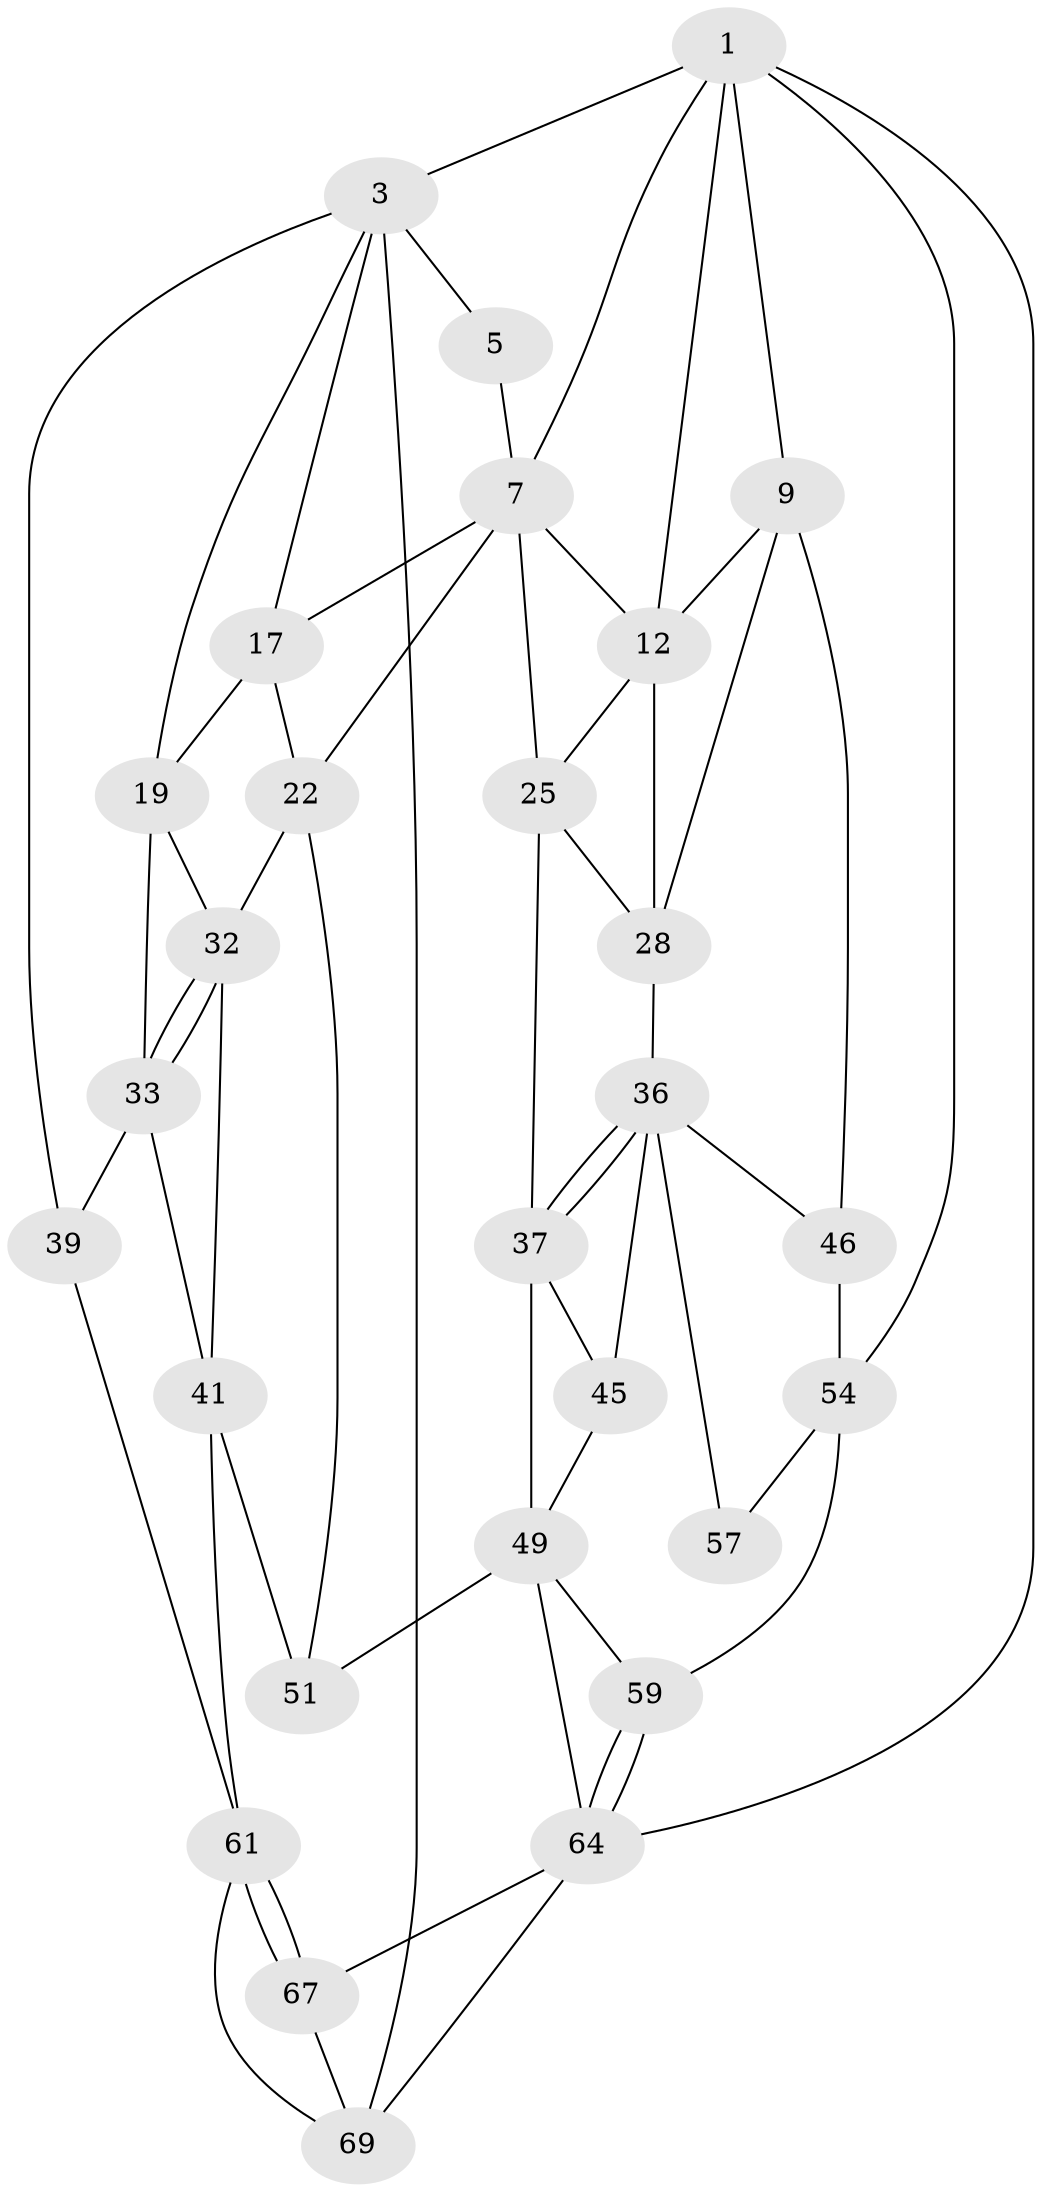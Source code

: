 // original degree distribution, {3: 0.041666666666666664, 6: 0.19444444444444445, 5: 0.5694444444444444, 4: 0.19444444444444445}
// Generated by graph-tools (version 1.1) at 2025/21/03/04/25 18:21:41]
// undirected, 28 vertices, 60 edges
graph export_dot {
graph [start="1"]
  node [color=gray90,style=filled];
  1 [pos="+0.7293636513777946+0",super="+2+6"];
  3 [pos="+0+0",super="+40+4"];
  5 [pos="+0.28196682151841096+0"];
  7 [pos="+0.42861187707692255+0.1363377964894956",super="+8+14"];
  9 [pos="+1+0.22225322546750084",super="+30+10"];
  12 [pos="+0.7125097099896827+0.14531853414968474",super="+13+27"];
  17 [pos="+0.24954602663504982+0.21496071676178108",super="+18+23"];
  19 [pos="+0.021029920405694544+0.1679443817360077",super="+20+24"];
  22 [pos="+0.3914419952263531+0.41762279289733156",super="+34"];
  25 [pos="+0.5128037058492132+0.3857976678494702",super="+29+26"];
  28 [pos="+0.7567468164646396+0.28028448226972136",super="+31"];
  32 [pos="+0.1527421351052788+0.38800083012528486",super="+35"];
  33 [pos="+0+0.44416817309056883",super="+38"];
  36 [pos="+0.7904369459739886+0.4646076824715605",super="+44"];
  37 [pos="+0.7662399802383247+0.4208891493919275",super="+42"];
  39 [pos="+0+0.5738180709591104"];
  41 [pos="+0.09222167136505535+0.5581894058622366",super="+56"];
  45 [pos="+0.7386438592008463+0.5557126938317968"];
  46 [pos="+1+0.4174521128795256",super="+47"];
  49 [pos="+0.5561697967582679+0.6569639885503263",super="+50+52"];
  51 [pos="+0.29044700169648685+0.5820671585867749"];
  54 [pos="+1+0.884577803406201",super="+58+55"];
  57 [pos="+0.8391531959548477+0.6485840374369983"];
  59 [pos="+0.7701658547919263+0.807170880053065"];
  61 [pos="+0.22992200488024914+0.7105182941388271",super="+62"];
  64 [pos="+0.7385298554031363+0.9045003565573405",super="+65"];
  67 [pos="+0.4686281787497953+0.8134853085826301",super="+68"];
  69 [pos="+0+1",super="+70"];
  1 -- 3 [weight=2];
  1 -- 54;
  1 -- 9 [weight=2];
  1 -- 12;
  1 -- 7;
  1 -- 64;
  3 -- 69;
  3 -- 39;
  3 -- 19;
  3 -- 5;
  3 -- 17;
  5 -- 7;
  7 -- 17;
  7 -- 25;
  7 -- 12;
  7 -- 22;
  9 -- 28;
  9 -- 46;
  9 -- 12;
  12 -- 25;
  12 -- 28;
  17 -- 19 [weight=2];
  17 -- 22;
  19 -- 33;
  19 -- 32;
  22 -- 51;
  22 -- 32;
  25 -- 28;
  25 -- 37 [weight=2];
  28 -- 36;
  32 -- 33;
  32 -- 33;
  32 -- 41;
  33 -- 39;
  33 -- 41;
  36 -- 37;
  36 -- 37;
  36 -- 57;
  36 -- 45;
  36 -- 46;
  37 -- 49;
  37 -- 45;
  39 -- 61;
  41 -- 51;
  41 -- 61;
  45 -- 49;
  46 -- 54 [weight=2];
  49 -- 51;
  49 -- 59;
  49 -- 64;
  54 -- 57 [weight=2];
  54 -- 59;
  59 -- 64;
  59 -- 64;
  61 -- 67 [weight=2];
  61 -- 67;
  61 -- 69;
  64 -- 67;
  64 -- 69;
  67 -- 69;
}

